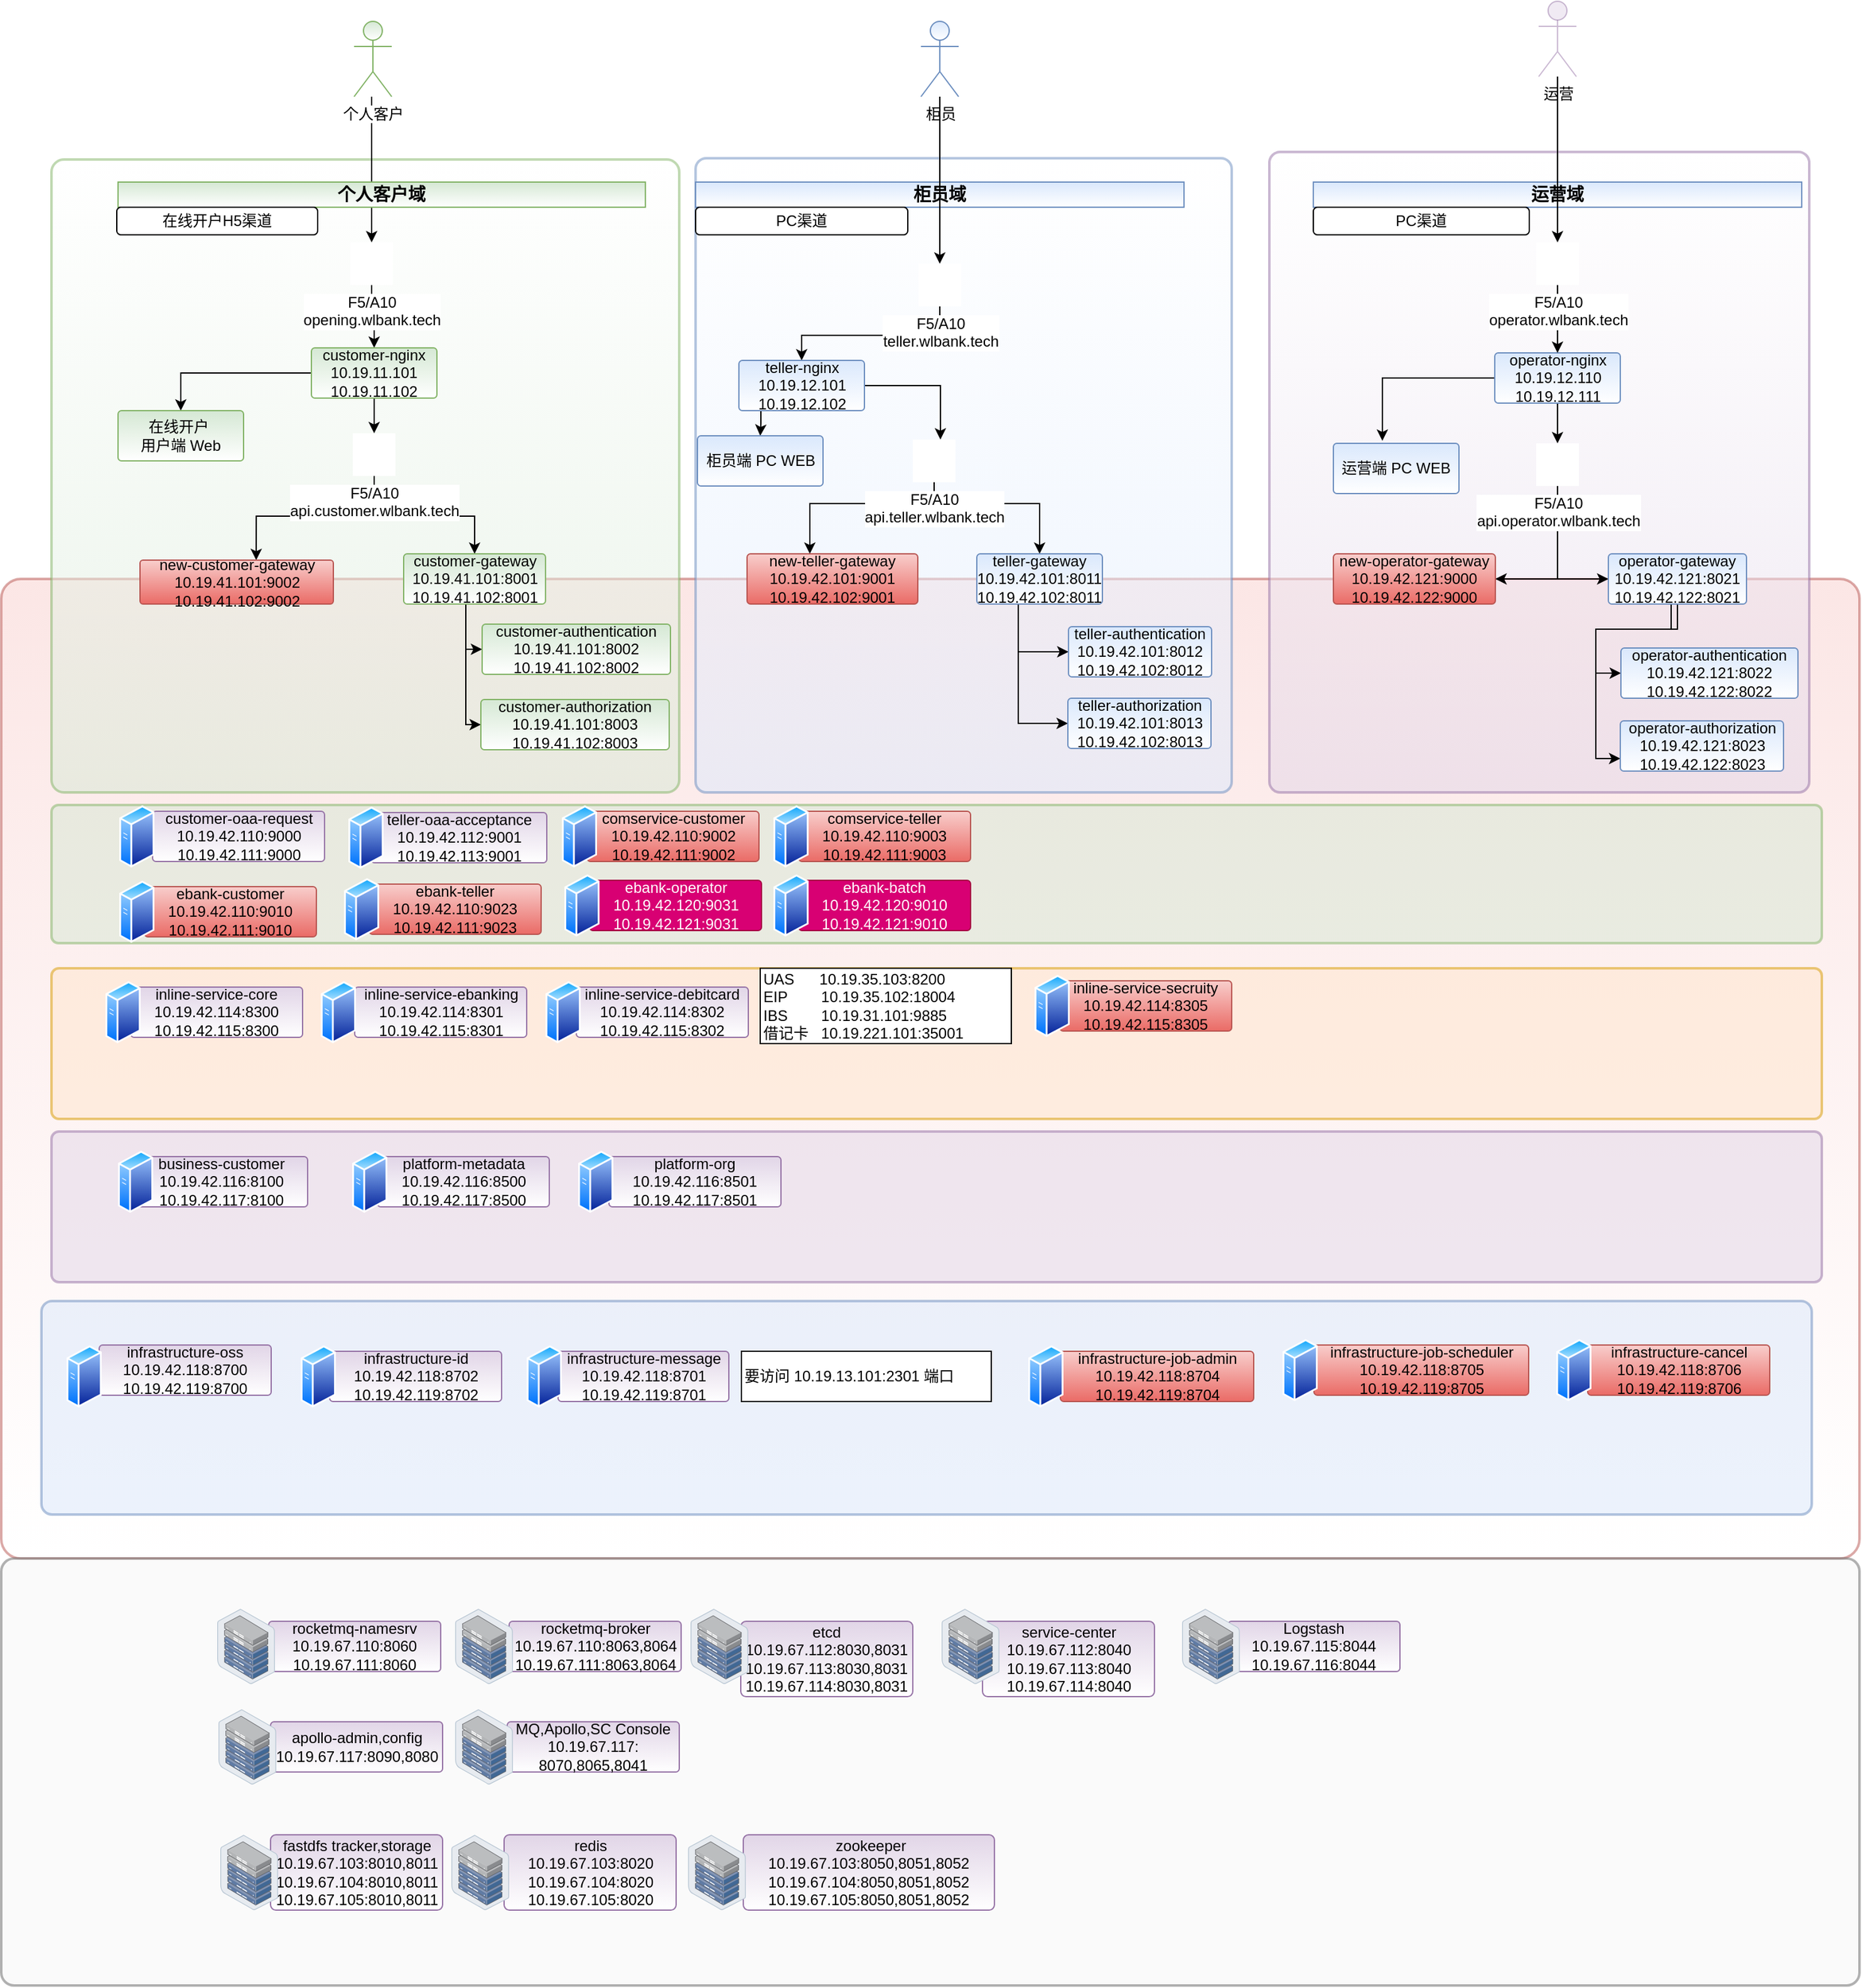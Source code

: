 <mxfile version="11.1.4" type="github"><diagram id="ruccmrXgaUldyHeP_LLs" name="UAT环境布署"><mxGraphModel dx="1600" dy="1980" grid="1" gridSize="10" guides="1" tooltips="1" connect="1" arrows="1" fold="1" page="1" pageScale="1" pageWidth="827" pageHeight="1169" math="0" shadow="0"><root><mxCell id="0"/><mxCell id="1" parent="0"/><mxCell id="ZCqlLiknViWYgW-huPug-34" value="" style="rounded=1;whiteSpace=wrap;html=1;opacity=50;align=left;arcSize=2;fillColor=#f8cecc;strokeColor=#b85450;gradientColor=#ffffff;gradientDirection=south;strokeWidth=2;" parent="1" vertex="1"><mxGeometry x="90" y="-680" width="1480" height="780" as="geometry"/></mxCell><mxCell id="ZCqlLiknViWYgW-huPug-1" value="" style="rounded=1;whiteSpace=wrap;html=1;align=left;fillColor=#d5e8d4;strokeColor=#82b366;gradientColor=#ffffff;opacity=50;gradientDirection=north;arcSize=2;strokeWidth=2;" parent="1" vertex="1"><mxGeometry x="130" y="-1014" width="500" height="504" as="geometry"/></mxCell><mxCell id="ZCqlLiknViWYgW-huPug-2" value="" style="rounded=1;whiteSpace=wrap;html=1;align=left;fillColor=#dae8fc;strokeColor=#6c8ebf;opacity=50;gradientDirection=north;gradientColor=#ffffff;arcSize=2;strokeWidth=2;" parent="1" vertex="1"><mxGeometry x="643" y="-1015" width="427" height="505" as="geometry"/></mxCell><mxCell id="ZCqlLiknViWYgW-huPug-3" value="" style="rounded=1;whiteSpace=wrap;html=1;arcSize=2;strokeWidth=2;fillColor=#e1d5e7;strokeColor=#9673a6;gradientColor=#ffffff;opacity=50;gradientDirection=north;" parent="1" vertex="1"><mxGeometry x="1100" y="-1020" width="430" height="510" as="geometry"/></mxCell><mxCell id="2eyIVGoP8OZLVBMPGgTY-23" style="edgeStyle=orthogonalEdgeStyle;rounded=0;orthogonalLoop=1;jettySize=auto;html=1;" parent="1" source="ZCqlLiknViWYgW-huPug-4" target="ZCqlLiknViWYgW-huPug-13" edge="1"><mxGeometry relative="1" as="geometry"><Array as="points"><mxPoint x="385" y="-1030"/><mxPoint x="385" y="-1030"/></Array></mxGeometry></mxCell><mxCell id="ZCqlLiknViWYgW-huPug-4" value="个人客户" style="shape=umlActor;verticalLabelPosition=bottom;labelBackgroundColor=#ffffff;verticalAlign=top;html=1;outlineConnect=0;fillColor=#d5e8d4;strokeColor=#82b366;gradientColor=#ffffff;" parent="1" vertex="1"><mxGeometry x="371" y="-1124" width="30" height="60" as="geometry"/></mxCell><mxCell id="ZCqlLiknViWYgW-huPug-5" value="柜员" style="shape=umlActor;verticalLabelPosition=bottom;labelBackgroundColor=#ffffff;verticalAlign=top;html=1;outlineConnect=0;fillColor=#dae8fc;strokeColor=#6c8ebf;gradientColor=#ffffff;" parent="1" vertex="1"><mxGeometry x="822.5" y="-1124" width="30" height="60" as="geometry"/></mxCell><mxCell id="ZCqlLiknViWYgW-huPug-6" value="运营" style="shape=umlActor;verticalLabelPosition=bottom;labelBackgroundColor=#ffffff;verticalAlign=top;html=1;outlineConnect=0;strokeWidth=1;opacity=50;fillColor=#e1d5e7;strokeColor=#9673a6;" parent="1" vertex="1"><mxGeometry x="1314.5" y="-1140" width="30" height="60" as="geometry"/></mxCell><mxCell id="ZCqlLiknViWYgW-huPug-7" value="个人客户域" style="text;html=1;strokeColor=#82b366;fillColor=#d5e8d4;align=center;verticalAlign=middle;whiteSpace=wrap;rounded=0;fontStyle=1;fontSize=14;gradientColor=#ffffff;" parent="1" vertex="1"><mxGeometry x="183" y="-996" width="420" height="20" as="geometry"/></mxCell><mxCell id="ZCqlLiknViWYgW-huPug-8" value="柜员域" style="text;html=1;strokeColor=#6c8ebf;fillColor=#dae8fc;align=center;verticalAlign=middle;whiteSpace=wrap;rounded=0;fontStyle=1;fontSize=14;gradientColor=#ffffff;" parent="1" vertex="1"><mxGeometry x="643" y="-996" width="389" height="20" as="geometry"/></mxCell><mxCell id="ZCqlLiknViWYgW-huPug-9" value="运营域" style="text;html=1;strokeColor=#6c8ebf;fillColor=#dae8fc;align=center;verticalAlign=middle;whiteSpace=wrap;rounded=0;fontStyle=1;fontSize=14;gradientColor=#ffffff;" parent="1" vertex="1"><mxGeometry x="1135" y="-996" width="389" height="20" as="geometry"/></mxCell><mxCell id="ZCqlLiknViWYgW-huPug-10" value="&lt;span&gt;在线开户H5渠道&lt;/span&gt;" style="rounded=1;whiteSpace=wrap;html=1;" parent="1" vertex="1"><mxGeometry x="182" y="-976" width="160" height="22" as="geometry"/></mxCell><mxCell id="ZCqlLiknViWYgW-huPug-11" value="&lt;span&gt;PC渠道&lt;/span&gt;&lt;br&gt;" style="rounded=1;whiteSpace=wrap;html=1;" parent="1" vertex="1"><mxGeometry x="643" y="-976" width="169" height="22" as="geometry"/></mxCell><mxCell id="ZCqlLiknViWYgW-huPug-12" value="&lt;span&gt;PC渠道&lt;/span&gt;&lt;br&gt;" style="rounded=1;whiteSpace=wrap;html=1;" parent="1" vertex="1"><mxGeometry x="1135" y="-976" width="172" height="22" as="geometry"/></mxCell><mxCell id="2eyIVGoP8OZLVBMPGgTY-17" style="edgeStyle=orthogonalEdgeStyle;rounded=0;orthogonalLoop=1;jettySize=auto;html=1;entryX=0.5;entryY=0;entryDx=0;entryDy=0;" parent="1" source="ZCqlLiknViWYgW-huPug-13" target="ZCqlLiknViWYgW-huPug-14" edge="1"><mxGeometry relative="1" as="geometry"/></mxCell><mxCell id="ZCqlLiknViWYgW-huPug-13" value="F5/A10&lt;br&gt;opening.wlbank.tech&lt;br&gt;" style="shape=image;html=1;verticalAlign=top;verticalLabelPosition=bottom;labelBackgroundColor=#ffffff;imageAspect=0;aspect=fixed;image=https://cdn1.iconfinder.com/data/icons/web-and-mobile-in-square/100/WebInSquare_1.5EXTENDED-19-128.png;rounded=1;gradientColor=#ffffff;align=center;imageBackground=#ffffff;" parent="1" vertex="1"><mxGeometry x="368" y="-948" width="34" height="34" as="geometry"/></mxCell><mxCell id="2eyIVGoP8OZLVBMPGgTY-18" style="edgeStyle=orthogonalEdgeStyle;rounded=0;orthogonalLoop=1;jettySize=auto;html=1;" parent="1" source="ZCqlLiknViWYgW-huPug-14" target="ZCqlLiknViWYgW-huPug-16" edge="1"><mxGeometry relative="1" as="geometry"/></mxCell><mxCell id="2eyIVGoP8OZLVBMPGgTY-21" style="edgeStyle=orthogonalEdgeStyle;rounded=0;orthogonalLoop=1;jettySize=auto;html=1;" parent="1" source="ZCqlLiknViWYgW-huPug-14" target="ZCqlLiknViWYgW-huPug-15" edge="1"><mxGeometry relative="1" as="geometry"/></mxCell><mxCell id="ZCqlLiknViWYgW-huPug-14" value="&lt;span&gt;customer-nginx&lt;/span&gt;&lt;br&gt;&lt;span&gt;10.19.11.101&lt;br&gt;&lt;/span&gt;&lt;span&gt;10.19.11.102&lt;/span&gt;&lt;br&gt;" style="rounded=1;whiteSpace=wrap;html=1;arcSize=7;fillColor=#d5e8d4;strokeColor=#82b366;gradientColor=#ffffff;" parent="1" vertex="1"><mxGeometry x="337" y="-864" width="100" height="40" as="geometry"/></mxCell><mxCell id="ZCqlLiknViWYgW-huPug-15" value="在线开户&amp;nbsp;&lt;br&gt;用户端 Web" style="rounded=1;whiteSpace=wrap;html=1;arcSize=7;fillColor=#d5e8d4;strokeColor=#82b366;gradientColor=#ffffff;" parent="1" vertex="1"><mxGeometry x="183" y="-814" width="100" height="40" as="geometry"/></mxCell><mxCell id="2eyIVGoP8OZLVBMPGgTY-27" style="edgeStyle=orthogonalEdgeStyle;rounded=0;orthogonalLoop=1;jettySize=auto;html=1;entryX=0.601;entryY=0;entryDx=0;entryDy=0;entryPerimeter=0;" parent="1" source="ZCqlLiknViWYgW-huPug-16" target="2eyIVGoP8OZLVBMPGgTY-2" edge="1"><mxGeometry relative="1" as="geometry"><Array as="points"><mxPoint x="387" y="-730"/><mxPoint x="293" y="-730"/></Array></mxGeometry></mxCell><mxCell id="2eyIVGoP8OZLVBMPGgTY-28" style="edgeStyle=orthogonalEdgeStyle;rounded=0;orthogonalLoop=1;jettySize=auto;html=1;entryX=0.5;entryY=0;entryDx=0;entryDy=0;" parent="1" source="ZCqlLiknViWYgW-huPug-16" target="ZCqlLiknViWYgW-huPug-17" edge="1"><mxGeometry relative="1" as="geometry"><Array as="points"><mxPoint x="387" y="-730"/><mxPoint x="467" y="-730"/></Array></mxGeometry></mxCell><mxCell id="ZCqlLiknViWYgW-huPug-16" value="F5/A10&lt;br&gt;api.customer.wlbank.tech&lt;br&gt;" style="shape=image;html=1;verticalAlign=top;verticalLabelPosition=bottom;labelBackgroundColor=#ffffff;imageAspect=0;aspect=fixed;image=https://cdn1.iconfinder.com/data/icons/web-and-mobile-in-square/100/WebInSquare_1.5EXTENDED-19-128.png;rounded=1;gradientColor=#ffffff;align=center;imageBackground=#ffffff;" parent="1" vertex="1"><mxGeometry x="370" y="-796" width="34" height="34" as="geometry"/></mxCell><mxCell id="ZCqlLiknViWYgW-huPug-43" style="edgeStyle=orthogonalEdgeStyle;rounded=0;orthogonalLoop=1;jettySize=auto;html=1;entryX=0;entryY=0.5;entryDx=0;entryDy=0;" parent="1" source="ZCqlLiknViWYgW-huPug-17" target="ZCqlLiknViWYgW-huPug-18" edge="1"><mxGeometry relative="1" as="geometry"><Array as="points"><mxPoint x="460" y="-595"/><mxPoint x="460" y="-624"/></Array></mxGeometry></mxCell><mxCell id="ZCqlLiknViWYgW-huPug-44" style="edgeStyle=orthogonalEdgeStyle;rounded=0;orthogonalLoop=1;jettySize=auto;html=1;entryX=0;entryY=0.5;entryDx=0;entryDy=0;" parent="1" source="ZCqlLiknViWYgW-huPug-17" target="ZCqlLiknViWYgW-huPug-19" edge="1"><mxGeometry relative="1" as="geometry"><Array as="points"><mxPoint x="460" y="-595"/><mxPoint x="460" y="-564"/></Array></mxGeometry></mxCell><mxCell id="ZCqlLiknViWYgW-huPug-17" value="&lt;span&gt;customer-gateway&lt;/span&gt;&lt;br&gt;&lt;span&gt;10.19.41.101:8001&lt;br&gt;&lt;/span&gt;&lt;span&gt;10.19.41.102:8001&lt;/span&gt;&lt;br&gt;" style="rounded=1;whiteSpace=wrap;html=1;arcSize=7;fillColor=#d5e8d4;strokeColor=#82b366;gradientColor=#ffffff;" parent="1" vertex="1"><mxGeometry x="410.5" y="-700" width="113" height="40" as="geometry"/></mxCell><mxCell id="ZCqlLiknViWYgW-huPug-18" value="&lt;span&gt;customer&lt;/span&gt;&lt;span&gt;-authentication&lt;/span&gt;&lt;br&gt;10.19.41.101:8002&lt;br&gt;10.19.41.102:8002&lt;br&gt;" style="rounded=1;whiteSpace=wrap;html=1;arcSize=7;fillColor=#d5e8d4;strokeColor=#82b366;gradientColor=#ffffff;" parent="1" vertex="1"><mxGeometry x="473" y="-644" width="150" height="40" as="geometry"/></mxCell><mxCell id="ZCqlLiknViWYgW-huPug-19" value="customer-&lt;span&gt;authorization&lt;/span&gt;&lt;br&gt;10.19.41.101:8003&lt;br&gt;10.19.41.102:8003&lt;br&gt;" style="rounded=1;whiteSpace=wrap;html=1;arcSize=7;fillColor=#d5e8d4;strokeColor=#82b366;gradientColor=#ffffff;" parent="1" vertex="1"><mxGeometry x="472" y="-584" width="150" height="40" as="geometry"/></mxCell><mxCell id="ZCqlLiknViWYgW-huPug-36" style="edgeStyle=orthogonalEdgeStyle;rounded=0;orthogonalLoop=1;jettySize=auto;html=1;entryX=0.5;entryY=0;entryDx=0;entryDy=0;" parent="1" source="ZCqlLiknViWYgW-huPug-20" target="ZCqlLiknViWYgW-huPug-21" edge="1"><mxGeometry relative="1" as="geometry"><Array as="points"><mxPoint x="838" y="-874"/><mxPoint x="728" y="-874"/></Array></mxGeometry></mxCell><mxCell id="ZCqlLiknViWYgW-huPug-20" value="F5/A10&lt;br&gt;teller.wlbank.tech&lt;br&gt;" style="shape=image;html=1;verticalAlign=top;verticalLabelPosition=bottom;labelBackgroundColor=#ffffff;imageAspect=0;aspect=fixed;image=https://cdn1.iconfinder.com/data/icons/web-and-mobile-in-square/100/WebInSquare_1.5EXTENDED-19-128.png;rounded=1;gradientColor=#ffffff;align=center;imageBackground=#ffffff;" parent="1" vertex="1"><mxGeometry x="820.5" y="-931" width="34" height="34" as="geometry"/></mxCell><mxCell id="ZCqlLiknViWYgW-huPug-39" style="edgeStyle=orthogonalEdgeStyle;rounded=0;orthogonalLoop=1;jettySize=auto;html=1;entryX=0.5;entryY=0;entryDx=0;entryDy=0;" parent="1" source="ZCqlLiknViWYgW-huPug-21" target="ZCqlLiknViWYgW-huPug-22" edge="1"><mxGeometry relative="1" as="geometry"><Array as="points"><mxPoint x="695" y="-804"/><mxPoint x="695" y="-804"/></Array></mxGeometry></mxCell><mxCell id="ZCqlLiknViWYgW-huPug-45" style="edgeStyle=orthogonalEdgeStyle;rounded=0;orthogonalLoop=1;jettySize=auto;html=1;" parent="1" source="ZCqlLiknViWYgW-huPug-21" target="ZCqlLiknViWYgW-huPug-23" edge="1"><mxGeometry relative="1" as="geometry"><Array as="points"><mxPoint x="838" y="-834"/></Array></mxGeometry></mxCell><mxCell id="ZCqlLiknViWYgW-huPug-21" value="&lt;span&gt;teller-nginx&lt;/span&gt;&lt;br&gt;&lt;span&gt;10.19.12.101&lt;br&gt;&lt;/span&gt;&lt;span&gt;10.19.12.102&lt;/span&gt;&lt;br&gt;" style="rounded=1;whiteSpace=wrap;html=1;arcSize=7;fillColor=#dae8fc;strokeColor=#6c8ebf;gradientColor=#ffffff;" parent="1" vertex="1"><mxGeometry x="677.5" y="-854" width="100" height="40" as="geometry"/></mxCell><mxCell id="ZCqlLiknViWYgW-huPug-22" value="柜员端 PC WEB" style="rounded=1;whiteSpace=wrap;html=1;arcSize=7;fillColor=#dae8fc;strokeColor=#6c8ebf;gradientColor=#ffffff;" parent="1" vertex="1"><mxGeometry x="644.5" y="-794" width="100" height="40" as="geometry"/></mxCell><mxCell id="ZCqlLiknViWYgW-huPug-46" style="edgeStyle=orthogonalEdgeStyle;rounded=0;orthogonalLoop=1;jettySize=auto;html=1;entryX=0.5;entryY=0;entryDx=0;entryDy=0;" parent="1" source="ZCqlLiknViWYgW-huPug-23" target="ZCqlLiknViWYgW-huPug-24" edge="1"><mxGeometry relative="1" as="geometry"><Array as="points"><mxPoint x="833" y="-740"/><mxPoint x="917" y="-740"/></Array></mxGeometry></mxCell><mxCell id="2eyIVGoP8OZLVBMPGgTY-26" style="edgeStyle=orthogonalEdgeStyle;rounded=0;orthogonalLoop=1;jettySize=auto;html=1;" parent="1" source="ZCqlLiknViWYgW-huPug-23" target="2eyIVGoP8OZLVBMPGgTY-25" edge="1"><mxGeometry relative="1" as="geometry"><Array as="points"><mxPoint x="833" y="-740"/><mxPoint x="734" y="-740"/></Array></mxGeometry></mxCell><mxCell id="ZCqlLiknViWYgW-huPug-23" value="F5/A10&lt;br&gt;api.teller.wlbank.tech&lt;br&gt;" style="shape=image;html=1;verticalAlign=top;verticalLabelPosition=bottom;labelBackgroundColor=#ffffff;imageAspect=0;aspect=fixed;image=https://cdn1.iconfinder.com/data/icons/web-and-mobile-in-square/100/WebInSquare_1.5EXTENDED-19-128.png;rounded=1;gradientColor=#ffffff;align=center;imageBackground=#ffffff;" parent="1" vertex="1"><mxGeometry x="816" y="-791" width="34" height="34" as="geometry"/></mxCell><mxCell id="ZCqlLiknViWYgW-huPug-47" style="edgeStyle=orthogonalEdgeStyle;rounded=0;orthogonalLoop=1;jettySize=auto;html=1;entryX=0;entryY=0.5;entryDx=0;entryDy=0;" parent="1" source="ZCqlLiknViWYgW-huPug-24" target="ZCqlLiknViWYgW-huPug-25" edge="1"><mxGeometry relative="1" as="geometry"><Array as="points"><mxPoint x="900" y="-594"/><mxPoint x="900" y="-624"/></Array></mxGeometry></mxCell><mxCell id="ZCqlLiknViWYgW-huPug-48" style="edgeStyle=orthogonalEdgeStyle;rounded=0;orthogonalLoop=1;jettySize=auto;html=1;entryX=0;entryY=0.5;entryDx=0;entryDy=0;" parent="1" source="ZCqlLiknViWYgW-huPug-24" target="ZCqlLiknViWYgW-huPug-26" edge="1"><mxGeometry relative="1" as="geometry"><Array as="points"><mxPoint x="900" y="-594"/><mxPoint x="900" y="-564"/></Array></mxGeometry></mxCell><mxCell id="ZCqlLiknViWYgW-huPug-24" value="&lt;span&gt;teller-gateway&lt;/span&gt;&lt;br&gt;&lt;span&gt;10.19.42.101:8011&lt;br&gt;&lt;/span&gt;10.19.42.102:8011&lt;br&gt;" style="rounded=1;whiteSpace=wrap;html=1;arcSize=7;fillColor=#dae8fc;strokeColor=#6c8ebf;gradientColor=#ffffff;" parent="1" vertex="1"><mxGeometry x="867" y="-700" width="100" height="40" as="geometry"/></mxCell><mxCell id="ZCqlLiknViWYgW-huPug-25" value="teller-authentication&lt;br&gt;10.19.42.101:8012&lt;br&gt;10.19.42.102:8012&lt;br&gt;" style="rounded=1;whiteSpace=wrap;html=1;arcSize=7;fillColor=#dae8fc;strokeColor=#6c8ebf;gradientColor=#ffffff;" parent="1" vertex="1"><mxGeometry x="940" y="-642" width="114" height="40" as="geometry"/></mxCell><mxCell id="ZCqlLiknViWYgW-huPug-26" value="teller-authorization&lt;br&gt;10.19.42.101:8013&lt;br&gt;10.19.42.102:8013&lt;br&gt;" style="rounded=1;whiteSpace=wrap;html=1;arcSize=7;fillColor=#dae8fc;strokeColor=#6c8ebf;gradientColor=#ffffff;" parent="1" vertex="1"><mxGeometry x="939.5" y="-585" width="114" height="40" as="geometry"/></mxCell><mxCell id="2eyIVGoP8OZLVBMPGgTY-14" style="edgeStyle=orthogonalEdgeStyle;rounded=0;orthogonalLoop=1;jettySize=auto;html=1;" parent="1" source="ZCqlLiknViWYgW-huPug-27" target="ZCqlLiknViWYgW-huPug-31" edge="1"><mxGeometry relative="1" as="geometry"><Array as="points"><mxPoint x="1330" y="-680"/></Array></mxGeometry></mxCell><mxCell id="2eyIVGoP8OZLVBMPGgTY-16" style="edgeStyle=orthogonalEdgeStyle;rounded=0;orthogonalLoop=1;jettySize=auto;html=1;entryX=1;entryY=0.5;entryDx=0;entryDy=0;" parent="1" source="ZCqlLiknViWYgW-huPug-27" target="2eyIVGoP8OZLVBMPGgTY-15" edge="1"><mxGeometry relative="1" as="geometry"><Array as="points"><mxPoint x="1330" y="-680"/></Array></mxGeometry></mxCell><mxCell id="ZCqlLiknViWYgW-huPug-27" value="F5/A10&lt;br&gt;api.operator.wlbank.tech&lt;br&gt;" style="shape=image;html=1;verticalAlign=top;verticalLabelPosition=bottom;labelBackgroundColor=#ffffff;imageAspect=0;aspect=fixed;image=https://cdn1.iconfinder.com/data/icons/web-and-mobile-in-square/100/WebInSquare_1.5EXTENDED-19-128.png;rounded=1;gradientColor=#ffffff;align=center;imageBackground=#ffffff;" parent="1" vertex="1"><mxGeometry x="1312.5" y="-788" width="34" height="34" as="geometry"/></mxCell><mxCell id="2eyIVGoP8OZLVBMPGgTY-7" style="edgeStyle=orthogonalEdgeStyle;rounded=0;orthogonalLoop=1;jettySize=auto;html=1;" parent="1" source="ZCqlLiknViWYgW-huPug-28" target="ZCqlLiknViWYgW-huPug-27" edge="1"><mxGeometry relative="1" as="geometry"/></mxCell><mxCell id="2eyIVGoP8OZLVBMPGgTY-9" style="edgeStyle=orthogonalEdgeStyle;rounded=0;orthogonalLoop=1;jettySize=auto;html=1;entryX=0.39;entryY=-0.05;entryDx=0;entryDy=0;entryPerimeter=0;" parent="1" source="ZCqlLiknViWYgW-huPug-28" target="ZCqlLiknViWYgW-huPug-30" edge="1"><mxGeometry relative="1" as="geometry"/></mxCell><mxCell id="ZCqlLiknViWYgW-huPug-28" value="&lt;span&gt;operator-nginx&lt;/span&gt;&lt;br&gt;&lt;span&gt;10.19.12.110&lt;br&gt;&lt;/span&gt;&lt;span&gt;10.19.12.111&lt;/span&gt;&lt;br&gt;" style="rounded=1;whiteSpace=wrap;html=1;arcSize=7;fillColor=#dae8fc;strokeColor=#6c8ebf;gradientColor=#ffffff;" parent="1" vertex="1"><mxGeometry x="1279.5" y="-860" width="100" height="40" as="geometry"/></mxCell><mxCell id="2eyIVGoP8OZLVBMPGgTY-6" style="edgeStyle=orthogonalEdgeStyle;rounded=0;orthogonalLoop=1;jettySize=auto;html=1;entryX=0.5;entryY=0;entryDx=0;entryDy=0;" parent="1" source="ZCqlLiknViWYgW-huPug-29" target="ZCqlLiknViWYgW-huPug-28" edge="1"><mxGeometry relative="1" as="geometry"/></mxCell><mxCell id="ZCqlLiknViWYgW-huPug-29" value="F5/A10&lt;br&gt;operator.wlbank.tech&lt;br&gt;" style="shape=image;html=1;verticalAlign=top;verticalLabelPosition=bottom;labelBackgroundColor=#ffffff;imageAspect=0;aspect=fixed;image=https://cdn1.iconfinder.com/data/icons/web-and-mobile-in-square/100/WebInSquare_1.5EXTENDED-19-128.png;rounded=1;gradientColor=#ffffff;align=center;imageBackground=#ffffff;" parent="1" vertex="1"><mxGeometry x="1312.5" y="-948" width="34" height="34" as="geometry"/></mxCell><mxCell id="ZCqlLiknViWYgW-huPug-30" value="运营端 PC&amp;nbsp;WEB" style="rounded=1;whiteSpace=wrap;html=1;arcSize=7;fillColor=#dae8fc;strokeColor=#6c8ebf;gradientColor=#ffffff;" parent="1" vertex="1"><mxGeometry x="1151" y="-788" width="100" height="40" as="geometry"/></mxCell><mxCell id="2eyIVGoP8OZLVBMPGgTY-11" style="edgeStyle=orthogonalEdgeStyle;rounded=0;orthogonalLoop=1;jettySize=auto;html=1;entryX=0;entryY=0.5;entryDx=0;entryDy=0;" parent="1" source="ZCqlLiknViWYgW-huPug-31" target="ZCqlLiknViWYgW-huPug-32" edge="1"><mxGeometry relative="1" as="geometry"/></mxCell><mxCell id="2eyIVGoP8OZLVBMPGgTY-12" style="edgeStyle=orthogonalEdgeStyle;rounded=0;orthogonalLoop=1;jettySize=auto;html=1;entryX=0;entryY=0.75;entryDx=0;entryDy=0;" parent="1" source="ZCqlLiknViWYgW-huPug-31" target="ZCqlLiknViWYgW-huPug-33" edge="1"><mxGeometry relative="1" as="geometry"><Array as="points"><mxPoint x="1420" y="-640"/><mxPoint x="1360" y="-640"/><mxPoint x="1360" y="-537"/></Array></mxGeometry></mxCell><mxCell id="ZCqlLiknViWYgW-huPug-31" value="&lt;span&gt;operator-gateway&lt;/span&gt;&lt;br&gt;&lt;span&gt;10.19.42.121:8021&lt;br&gt;&lt;/span&gt;10.19.42.122:8021&lt;br&gt;" style="rounded=1;whiteSpace=wrap;html=1;arcSize=7;fillColor=#dae8fc;strokeColor=#6c8ebf;gradientColor=#ffffff;" parent="1" vertex="1"><mxGeometry x="1370" y="-700" width="110" height="40" as="geometry"/></mxCell><mxCell id="ZCqlLiknViWYgW-huPug-32" value="operator-&lt;span&gt;authentication&lt;/span&gt;&lt;br&gt;10.19.42.121:8022&lt;br&gt;10.19.42.122:8022" style="rounded=1;whiteSpace=wrap;html=1;arcSize=7;fillColor=#dae8fc;strokeColor=#6c8ebf;gradientColor=#ffffff;" parent="1" vertex="1"><mxGeometry x="1380" y="-625" width="141" height="40" as="geometry"/></mxCell><mxCell id="ZCqlLiknViWYgW-huPug-33" value="operator-authorization&lt;br&gt;10.19.42.121:8023&lt;br&gt;10.19.42.122:8023" style="rounded=1;whiteSpace=wrap;html=1;arcSize=7;fillColor=#dae8fc;strokeColor=#6c8ebf;gradientColor=#ffffff;" parent="1" vertex="1"><mxGeometry x="1379.5" y="-567" width="130" height="40" as="geometry"/></mxCell><mxCell id="ZCqlLiknViWYgW-huPug-55" style="edgeStyle=orthogonalEdgeStyle;rounded=0;orthogonalLoop=1;jettySize=auto;html=1;entryX=0.5;entryY=0;entryDx=0;entryDy=0;" parent="1" source="ZCqlLiknViWYgW-huPug-5" target="ZCqlLiknViWYgW-huPug-20" edge="1"><mxGeometry relative="1" as="geometry"/></mxCell><mxCell id="ZCqlLiknViWYgW-huPug-57" style="edgeStyle=orthogonalEdgeStyle;rounded=0;orthogonalLoop=1;jettySize=auto;html=1;entryX=0.5;entryY=0;entryDx=0;entryDy=0;" parent="1" source="ZCqlLiknViWYgW-huPug-6" target="ZCqlLiknViWYgW-huPug-29" edge="1"><mxGeometry relative="1" as="geometry"/></mxCell><mxCell id="ZCqlLiknViWYgW-huPug-59" value="" style="rounded=1;whiteSpace=wrap;html=1;arcSize=5;fillColor=#d5e8d4;strokeColor=#82b366;opacity=50;strokeWidth=2;" parent="1" vertex="1"><mxGeometry x="130" y="-500" width="1410" height="110" as="geometry"/></mxCell><mxCell id="ZCqlLiknViWYgW-huPug-60" value="" style="rounded=1;whiteSpace=wrap;html=1;arcSize=5;fillColor=#ffe6cc;strokeColor=#d79b00;opacity=50;strokeWidth=2;" parent="1" vertex="1"><mxGeometry x="130" y="-370" width="1410" height="120" as="geometry"/></mxCell><mxCell id="ZCqlLiknViWYgW-huPug-61" value="" style="rounded=1;whiteSpace=wrap;html=1;arcSize=5;fillColor=#e1d5e7;strokeColor=#9673a6;opacity=50;strokeWidth=2;" parent="1" vertex="1"><mxGeometry x="130" y="-240" width="1410" height="120" as="geometry"/></mxCell><mxCell id="ZCqlLiknViWYgW-huPug-62" value="&lt;span&gt;customer-oaa-request&lt;/span&gt;&lt;br&gt;&lt;span&gt;10.19.42.110:9000&lt;br&gt;&lt;/span&gt;10.19.42.111:9000&lt;br&gt;" style="rounded=1;whiteSpace=wrap;html=1;arcSize=7;fillColor=#e1d5e7;strokeColor=#9673a6;gradientColor=#ffffff;" parent="1" vertex="1"><mxGeometry x="210.5" y="-495" width="137" height="40" as="geometry"/></mxCell><mxCell id="ZCqlLiknViWYgW-huPug-63" value="&lt;span&gt;teller-oaa-acceptance&lt;/span&gt;&lt;br&gt;&lt;span&gt;10.19.42.112:9001&lt;br&gt;&lt;/span&gt;10.19.42.113:9001&lt;br&gt;" style="rounded=1;whiteSpace=wrap;html=1;arcSize=7;fillColor=#e1d5e7;strokeColor=#9673a6;gradientColor=#ffffff;" parent="1" vertex="1"><mxGeometry x="384.5" y="-494" width="140" height="40" as="geometry"/></mxCell><mxCell id="ZCqlLiknViWYgW-huPug-64" value="&lt;span&gt;inline-service-core&lt;/span&gt;&lt;br&gt;&lt;span&gt;10.19.42.114&lt;/span&gt;&lt;span&gt;:8300&lt;br&gt;&lt;/span&gt;&lt;span&gt;10.19.42.115&lt;/span&gt;:8300&lt;br&gt;" style="rounded=1;whiteSpace=wrap;html=1;arcSize=7;fillColor=#e1d5e7;strokeColor=#9673a6;gradientColor=#ffffff;" parent="1" vertex="1"><mxGeometry x="193" y="-355" width="137" height="40" as="geometry"/></mxCell><mxCell id="ZCqlLiknViWYgW-huPug-65" value="&lt;span&gt;inline-service-&lt;/span&gt;&lt;span&gt;ebanking&lt;/span&gt;&lt;br&gt;&lt;span&gt;10.19.42.114&lt;/span&gt;&lt;span&gt;:8301&lt;br&gt;&lt;/span&gt;&lt;span&gt;10.19.42.115&lt;/span&gt;:8301&lt;br&gt;" style="rounded=1;whiteSpace=wrap;html=1;arcSize=7;fillColor=#e1d5e7;strokeColor=#9673a6;gradientColor=#ffffff;" parent="1" vertex="1"><mxGeometry x="371.5" y="-355" width="137" height="40" as="geometry"/></mxCell><mxCell id="ZCqlLiknViWYgW-huPug-66" value="&lt;span&gt;inline-service-&lt;/span&gt;&lt;span&gt;debitcard&lt;/span&gt;&lt;br&gt;&lt;span&gt;10.19.42.114&lt;/span&gt;&lt;span&gt;:8302&lt;br&gt;&lt;/span&gt;&lt;span&gt;10.19.42.115&lt;/span&gt;:8302&lt;br&gt;" style="rounded=1;whiteSpace=wrap;html=1;arcSize=7;fillColor=#e1d5e7;strokeColor=#9673a6;gradientColor=#ffffff;" parent="1" vertex="1"><mxGeometry x="548" y="-355" width="137" height="40" as="geometry"/></mxCell><mxCell id="ZCqlLiknViWYgW-huPug-67" value="&lt;span&gt;business-customer&lt;/span&gt;&lt;br&gt;&lt;span&gt;10.19.42.116&lt;/span&gt;&lt;span&gt;:8100&lt;br&gt;&lt;/span&gt;&lt;span&gt;10.19.42.117&lt;/span&gt;:8100&lt;br&gt;" style="rounded=1;whiteSpace=wrap;html=1;arcSize=7;fillColor=#e1d5e7;strokeColor=#9673a6;gradientColor=#ffffff;" parent="1" vertex="1"><mxGeometry x="197" y="-220" width="137" height="40" as="geometry"/></mxCell><mxCell id="ZCqlLiknViWYgW-huPug-70" value="&lt;span&gt;platform-&lt;/span&gt;&lt;span&gt;metadata&lt;/span&gt;&lt;br&gt;&lt;span&gt;10.19.42.116&lt;/span&gt;&lt;span&gt;:8500&lt;br&gt;&lt;/span&gt;&lt;span&gt;10.19.42.117&lt;/span&gt;:8500&lt;br&gt;" style="rounded=1;whiteSpace=wrap;html=1;arcSize=7;fillColor=#e1d5e7;strokeColor=#9673a6;gradientColor=#ffffff;" parent="1" vertex="1"><mxGeometry x="389.5" y="-220" width="137" height="40" as="geometry"/></mxCell><mxCell id="ZCqlLiknViWYgW-huPug-71" value="&lt;span&gt;platform-org&lt;/span&gt;&lt;br&gt;&lt;span&gt;10.19.42.116&lt;/span&gt;&lt;span&gt;:8501&lt;br&gt;&lt;/span&gt;&lt;span&gt;10.19.42.117&lt;/span&gt;:8501&lt;br&gt;" style="rounded=1;whiteSpace=wrap;html=1;arcSize=7;fillColor=#e1d5e7;strokeColor=#9673a6;gradientColor=#ffffff;" parent="1" vertex="1"><mxGeometry x="574" y="-220" width="137" height="40" as="geometry"/></mxCell><mxCell id="ZCqlLiknViWYgW-huPug-72" value="" style="rounded=1;whiteSpace=wrap;html=1;arcSize=5;fillColor=#dae8fc;strokeColor=#6c8ebf;opacity=50;strokeWidth=2;" parent="1" vertex="1"><mxGeometry x="122" y="-105" width="1410" height="170" as="geometry"/></mxCell><mxCell id="ZCqlLiknViWYgW-huPug-73" value="&lt;span&gt;infrastructure-oss&lt;/span&gt;&lt;br&gt;&lt;span&gt;10.19.42.118&lt;/span&gt;&lt;span&gt;:8700&lt;br&gt;&lt;/span&gt;&lt;span&gt;10.19.42.119&lt;/span&gt;:8700&lt;br&gt;" style="rounded=1;whiteSpace=wrap;html=1;arcSize=7;fillColor=#e1d5e7;strokeColor=#9673a6;gradientColor=#ffffff;" parent="1" vertex="1"><mxGeometry x="168" y="-70" width="137" height="40" as="geometry"/></mxCell><mxCell id="ZCqlLiknViWYgW-huPug-74" value="&lt;span&gt;infrastructure-&lt;/span&gt;&lt;span&gt;message&lt;/span&gt;&lt;br&gt;&lt;span&gt;10.19.42.118&lt;/span&gt;&lt;span&gt;:8701&lt;br&gt;&lt;/span&gt;&lt;span&gt;10.19.42.119&lt;/span&gt;:8701&lt;br&gt;" style="rounded=1;whiteSpace=wrap;html=1;arcSize=7;fillColor=#e1d5e7;strokeColor=#9673a6;gradientColor=#ffffff;" parent="1" vertex="1"><mxGeometry x="533.5" y="-65" width="136" height="40" as="geometry"/></mxCell><mxCell id="ZCqlLiknViWYgW-huPug-75" value="&lt;span&gt;infrastructure-id&lt;/span&gt;&lt;br&gt;&lt;span&gt;10.19.42.118&lt;/span&gt;&lt;span&gt;:8702&lt;br&gt;&lt;/span&gt;&lt;span&gt;10.19.42.119&lt;/span&gt;:8702&lt;br&gt;" style="rounded=1;whiteSpace=wrap;html=1;arcSize=7;fillColor=#e1d5e7;strokeColor=#9673a6;gradientColor=#ffffff;" parent="1" vertex="1"><mxGeometry x="351.5" y="-65" width="137" height="40" as="geometry"/></mxCell><mxCell id="ZCqlLiknViWYgW-huPug-76" value="" style="rounded=1;whiteSpace=wrap;html=1;strokeWidth=2;opacity=50;arcSize=3;fillColor=#f5f5f5;strokeColor=#666666;fontColor=#333333;" parent="1" vertex="1"><mxGeometry x="90" y="100" width="1480" height="340" as="geometry"/></mxCell><mxCell id="ZCqlLiknViWYgW-huPug-78" value="" style="aspect=fixed;perimeter=ellipsePerimeter;html=1;align=center;shadow=0;dashed=0;spacingTop=3;image;image=img/lib/active_directory/generic_server.svg;strokeWidth=2;gradientColor=#ffffff;" parent="1" vertex="1"><mxGeometry x="366.5" y="-499" width="28.0" height="50" as="geometry"/></mxCell><mxCell id="ZCqlLiknViWYgW-huPug-81" value="" style="aspect=fixed;perimeter=ellipsePerimeter;html=1;align=center;shadow=0;dashed=0;spacingTop=3;image;image=img/lib/active_directory/generic_server.svg;strokeWidth=2;gradientColor=#ffffff;" parent="1" vertex="1"><mxGeometry x="184" y="-500" width="28.0" height="50" as="geometry"/></mxCell><mxCell id="ZCqlLiknViWYgW-huPug-82" value="" style="aspect=fixed;perimeter=ellipsePerimeter;html=1;align=center;shadow=0;dashed=0;spacingTop=3;image;image=img/lib/active_directory/generic_server.svg;strokeWidth=2;gradientColor=#ffffff;" parent="1" vertex="1"><mxGeometry x="173" y="-360" width="28.0" height="50" as="geometry"/></mxCell><mxCell id="ZCqlLiknViWYgW-huPug-83" value="" style="aspect=fixed;perimeter=ellipsePerimeter;html=1;align=center;shadow=0;dashed=0;spacingTop=3;image;image=img/lib/active_directory/generic_server.svg;strokeWidth=2;gradientColor=#ffffff;" parent="1" vertex="1"><mxGeometry x="344.5" y="-360" width="28.0" height="50" as="geometry"/></mxCell><mxCell id="ZCqlLiknViWYgW-huPug-85" value="" style="aspect=fixed;perimeter=ellipsePerimeter;html=1;align=center;shadow=0;dashed=0;spacingTop=3;image;image=img/lib/active_directory/generic_server.svg;strokeWidth=2;gradientColor=#ffffff;" parent="1" vertex="1"><mxGeometry x="523.5" y="-360" width="28.0" height="50" as="geometry"/></mxCell><mxCell id="ZCqlLiknViWYgW-huPug-86" value="" style="aspect=fixed;perimeter=ellipsePerimeter;html=1;align=center;shadow=0;dashed=0;spacingTop=3;image;image=img/lib/active_directory/generic_server.svg;strokeWidth=2;gradientColor=#ffffff;" parent="1" vertex="1"><mxGeometry x="183" y="-225" width="28.0" height="50" as="geometry"/></mxCell><mxCell id="ZCqlLiknViWYgW-huPug-87" value="" style="aspect=fixed;perimeter=ellipsePerimeter;html=1;align=center;shadow=0;dashed=0;spacingTop=3;image;image=img/lib/active_directory/generic_server.svg;strokeWidth=2;gradientColor=#ffffff;" parent="1" vertex="1"><mxGeometry x="369.5" y="-225" width="28.0" height="50" as="geometry"/></mxCell><mxCell id="ZCqlLiknViWYgW-huPug-88" value="" style="aspect=fixed;perimeter=ellipsePerimeter;html=1;align=center;shadow=0;dashed=0;spacingTop=3;image;image=img/lib/active_directory/generic_server.svg;strokeWidth=2;gradientColor=#ffffff;" parent="1" vertex="1"><mxGeometry x="549.5" y="-225" width="28.0" height="50" as="geometry"/></mxCell><mxCell id="ZCqlLiknViWYgW-huPug-91" value="" style="aspect=fixed;perimeter=ellipsePerimeter;html=1;align=center;shadow=0;dashed=0;spacingTop=3;image;image=img/lib/active_directory/generic_server.svg;strokeWidth=2;gradientColor=#ffffff;" parent="1" vertex="1"><mxGeometry x="142" y="-70" width="28.0" height="50" as="geometry"/></mxCell><mxCell id="ZCqlLiknViWYgW-huPug-92" value="" style="aspect=fixed;perimeter=ellipsePerimeter;html=1;align=center;shadow=0;dashed=0;spacingTop=3;image;image=img/lib/active_directory/generic_server.svg;strokeWidth=2;gradientColor=#ffffff;" parent="1" vertex="1"><mxGeometry x="328.5" y="-70" width="28.0" height="50" as="geometry"/></mxCell><mxCell id="ZCqlLiknViWYgW-huPug-93" value="" style="aspect=fixed;perimeter=ellipsePerimeter;html=1;align=center;shadow=0;dashed=0;spacingTop=3;image;image=img/lib/active_directory/generic_server.svg;strokeWidth=2;gradientColor=#ffffff;" parent="1" vertex="1"><mxGeometry x="508.5" y="-70" width="28.0" height="50" as="geometry"/></mxCell><mxCell id="ZCqlLiknViWYgW-huPug-94" value="&lt;span&gt;rocketmq-namesrv&lt;/span&gt;&lt;br&gt;&lt;span&gt;10.19.67.110&lt;/span&gt;&lt;span&gt;:8060&lt;br&gt;&lt;/span&gt;10.19.67.111:8060&lt;br&gt;" style="rounded=1;whiteSpace=wrap;html=1;arcSize=7;fillColor=#e1d5e7;strokeColor=#9673a6;gradientColor=#ffffff;" parent="1" vertex="1"><mxGeometry x="303" y="150" width="137" height="40" as="geometry"/></mxCell><mxCell id="ZCqlLiknViWYgW-huPug-95" value="&lt;span&gt;rocketmq-broker&lt;/span&gt;&lt;br&gt;&lt;span&gt;10.19.67.110&lt;/span&gt;&lt;span&gt;:8063,8064&lt;br&gt;&lt;/span&gt;10.19.67.111:8063,8064&lt;br&gt;" style="rounded=1;whiteSpace=wrap;html=1;arcSize=7;fillColor=#e1d5e7;strokeColor=#9673a6;gradientColor=#ffffff;" parent="1" vertex="1"><mxGeometry x="494.5" y="150" width="137" height="40" as="geometry"/></mxCell><mxCell id="ZCqlLiknViWYgW-huPug-98" value="" style="points=[];aspect=fixed;html=1;align=center;shadow=0;dashed=0;image;image=img/lib/allied_telesis/storage/Datacenter_Server_Half_Rack_ToR.svg;strokeWidth=2;gradientColor=#ffffff;" parent="1" vertex="1"><mxGeometry x="262" y="140" width="46" height="60" as="geometry"/></mxCell><mxCell id="ZCqlLiknViWYgW-huPug-100" value="" style="points=[];aspect=fixed;html=1;align=center;shadow=0;dashed=0;image;image=img/lib/allied_telesis/storage/Datacenter_Server_Half_Rack_ToR.svg;strokeWidth=2;gradientColor=#ffffff;" parent="1" vertex="1"><mxGeometry x="451.5" y="140" width="46" height="60" as="geometry"/></mxCell><mxCell id="ZCqlLiknViWYgW-huPug-105" value="&lt;span&gt;etcd&lt;/span&gt;&lt;br&gt;&lt;span&gt;10.19.67.112&lt;/span&gt;&lt;span&gt;:8030,8031&lt;br&gt;&lt;/span&gt;10.19.67.113:8030,8031&lt;br&gt;10.19.67.114:8030,8031&lt;br&gt;" style="rounded=1;whiteSpace=wrap;html=1;arcSize=7;fillColor=#e1d5e7;strokeColor=#9673a6;gradientColor=#ffffff;" parent="1" vertex="1"><mxGeometry x="679" y="150" width="137" height="60" as="geometry"/></mxCell><mxCell id="ZCqlLiknViWYgW-huPug-106" value="&lt;span&gt;service-center&lt;/span&gt;&lt;br&gt;10.19.67.112:8040&lt;br&gt;10.19.67.113:8040&lt;br&gt;10.19.67.114:8040&lt;br&gt;" style="rounded=1;whiteSpace=wrap;html=1;arcSize=7;fillColor=#e1d5e7;strokeColor=#9673a6;gradientColor=#ffffff;" parent="1" vertex="1"><mxGeometry x="871.5" y="150" width="137" height="60" as="geometry"/></mxCell><mxCell id="ZCqlLiknViWYgW-huPug-107" value="" style="points=[];aspect=fixed;html=1;align=center;shadow=0;dashed=0;image;image=img/lib/allied_telesis/storage/Datacenter_Server_Half_Rack_ToR.svg;strokeWidth=2;gradientColor=#ffffff;" parent="1" vertex="1"><mxGeometry x="639" y="140" width="46" height="60" as="geometry"/></mxCell><mxCell id="ZCqlLiknViWYgW-huPug-108" value="" style="points=[];aspect=fixed;html=1;align=center;shadow=0;dashed=0;image;image=img/lib/allied_telesis/storage/Datacenter_Server_Half_Rack_ToR.svg;strokeWidth=2;gradientColor=#ffffff;" parent="1" vertex="1"><mxGeometry x="839" y="140" width="46" height="60" as="geometry"/></mxCell><mxCell id="ZCqlLiknViWYgW-huPug-109" value="&lt;span&gt;Logstash&lt;/span&gt;&lt;br&gt;&lt;span&gt;10.19.67.115:8044&lt;/span&gt;&lt;span&gt;&lt;br&gt;&lt;/span&gt;10.19.67.116:8044&lt;br&gt;" style="rounded=1;whiteSpace=wrap;html=1;arcSize=7;fillColor=#e1d5e7;strokeColor=#9673a6;gradientColor=#ffffff;" parent="1" vertex="1"><mxGeometry x="1067" y="150" width="137" height="40" as="geometry"/></mxCell><mxCell id="ZCqlLiknViWYgW-huPug-110" value="" style="points=[];aspect=fixed;html=1;align=center;shadow=0;dashed=0;image;image=img/lib/allied_telesis/storage/Datacenter_Server_Half_Rack_ToR.svg;strokeWidth=2;gradientColor=#ffffff;" parent="1" vertex="1"><mxGeometry x="1030.5" y="140" width="46" height="60" as="geometry"/></mxCell><mxCell id="ZCqlLiknViWYgW-huPug-111" value="&lt;span&gt;apollo-admin,config&lt;/span&gt;&lt;br&gt;&lt;span&gt;10.19.67.117&lt;/span&gt;&lt;span&gt;:8090,8080&lt;/span&gt;&lt;br&gt;" style="rounded=1;whiteSpace=wrap;html=1;arcSize=7;fillColor=#e1d5e7;strokeColor=#9673a6;gradientColor=#ffffff;" parent="1" vertex="1"><mxGeometry x="304.5" y="230" width="137" height="40" as="geometry"/></mxCell><mxCell id="ZCqlLiknViWYgW-huPug-112" value="" style="points=[];aspect=fixed;html=1;align=center;shadow=0;dashed=0;image;image=img/lib/allied_telesis/storage/Datacenter_Server_Half_Rack_ToR.svg;strokeWidth=2;gradientColor=#ffffff;" parent="1" vertex="1"><mxGeometry x="263" y="220" width="46" height="60" as="geometry"/></mxCell><mxCell id="ZCqlLiknViWYgW-huPug-113" value="&lt;span&gt;MQ,Apollo,SC Console&lt;/span&gt;&lt;br&gt;&lt;span&gt;10.19.67.117&lt;/span&gt;&lt;span&gt;:&lt;br&gt;8070,8065,8041&lt;/span&gt;&lt;br&gt;" style="rounded=1;whiteSpace=wrap;html=1;arcSize=7;fillColor=#e1d5e7;strokeColor=#9673a6;gradientColor=#ffffff;" parent="1" vertex="1"><mxGeometry x="493" y="230" width="137" height="40" as="geometry"/></mxCell><mxCell id="ZCqlLiknViWYgW-huPug-114" value="" style="points=[];aspect=fixed;html=1;align=center;shadow=0;dashed=0;image;image=img/lib/allied_telesis/storage/Datacenter_Server_Half_Rack_ToR.svg;strokeWidth=2;gradientColor=#ffffff;" parent="1" vertex="1"><mxGeometry x="451.5" y="220" width="46" height="60" as="geometry"/></mxCell><mxCell id="ZCqlLiknViWYgW-huPug-115" value="&lt;span&gt;fastdfs tracker,storage&lt;/span&gt;&lt;br&gt;10.19.67.103:8010,8011&lt;br&gt;10.19.67.104:8010,8011&lt;br&gt;10.19.67.105:8010,8011&lt;br&gt;" style="rounded=1;whiteSpace=wrap;html=1;arcSize=7;fillColor=#e1d5e7;strokeColor=#9673a6;gradientColor=#ffffff;" parent="1" vertex="1"><mxGeometry x="304.5" y="320" width="137" height="60" as="geometry"/></mxCell><mxCell id="ZCqlLiknViWYgW-huPug-118" value="" style="points=[];aspect=fixed;html=1;align=center;shadow=0;dashed=0;image;image=img/lib/allied_telesis/storage/Datacenter_Server_Half_Rack_ToR.svg;strokeWidth=2;gradientColor=#ffffff;" parent="1" vertex="1"><mxGeometry x="264.5" y="320" width="46" height="60" as="geometry"/></mxCell><mxCell id="ZCqlLiknViWYgW-huPug-119" value="redis&lt;br&gt;10.19.67.103:8020&lt;br&gt;10.19.67.104:8020&lt;br&gt;10.19.67.105:8020&lt;br&gt;" style="rounded=1;whiteSpace=wrap;html=1;arcSize=7;fillColor=#e1d5e7;strokeColor=#9673a6;gradientColor=#ffffff;" parent="1" vertex="1"><mxGeometry x="490.5" y="320" width="137" height="60" as="geometry"/></mxCell><mxCell id="ZCqlLiknViWYgW-huPug-120" value="" style="points=[];aspect=fixed;html=1;align=center;shadow=0;dashed=0;image;image=img/lib/allied_telesis/storage/Datacenter_Server_Half_Rack_ToR.svg;strokeWidth=2;gradientColor=#ffffff;" parent="1" vertex="1"><mxGeometry x="448.5" y="320" width="46" height="60" as="geometry"/></mxCell><mxCell id="ZCqlLiknViWYgW-huPug-121" value="&amp;nbsp;zookeeper&lt;br&gt;10.19.67.103:8050,8051,8052&lt;br&gt;10.19.67.104:8050,8051,8052&lt;br&gt;10.19.67.105:8050,8051,8052&lt;br&gt;" style="rounded=1;whiteSpace=wrap;html=1;arcSize=7;fillColor=#e1d5e7;strokeColor=#9673a6;gradientColor=#ffffff;" parent="1" vertex="1"><mxGeometry x="681" y="320" width="200" height="60" as="geometry"/></mxCell><mxCell id="ZCqlLiknViWYgW-huPug-122" value="" style="points=[];aspect=fixed;html=1;align=center;shadow=0;dashed=0;image;image=img/lib/allied_telesis/storage/Datacenter_Server_Half_Rack_ToR.svg;strokeWidth=2;gradientColor=#ffffff;" parent="1" vertex="1"><mxGeometry x="637" y="320" width="46" height="60" as="geometry"/></mxCell><mxCell id="QJryLc9UaA_2pubtLfs1-3" value="&lt;div style=&quot;text-align: left&quot;&gt;&lt;span&gt;UAS&amp;nbsp; &amp;nbsp; &amp;nbsp; 10.19.35.103:8200&amp;nbsp; &amp;nbsp; &amp;nbsp;&amp;nbsp;&lt;/span&gt;&lt;/div&gt;EIP&amp;nbsp; &amp;nbsp; &amp;nbsp; &amp;nbsp; 10.19.35.102:18004&amp;nbsp; &amp;nbsp; &amp;nbsp;&lt;br&gt;IBS&amp;nbsp; &amp;nbsp; &amp;nbsp; &amp;nbsp; 10.19.31.101:9885&amp;nbsp; &amp;nbsp; &lt;br&gt;&lt;div style=&quot;text-align: left&quot;&gt;&lt;span&gt;借记卡&amp;nbsp; &amp;nbsp;10.19.221.101:35001&lt;/span&gt;&lt;/div&gt;" style="rounded=0;whiteSpace=wrap;html=1;align=left;" parent="1" vertex="1"><mxGeometry x="694.5" y="-370" width="200" height="60" as="geometry"/></mxCell><mxCell id="QJryLc9UaA_2pubtLfs1-4" value="要访问&amp;nbsp;10.19.13.101:2301&amp;nbsp;端口" style="text;html=1;align=left;verticalAlign=middle;whiteSpace=wrap;rounded=0;fillColor=#ffffff;strokeColor=#000000;" parent="1" vertex="1"><mxGeometry x="679.5" y="-65" width="199" height="40" as="geometry"/></mxCell><mxCell id="2eyIVGoP8OZLVBMPGgTY-2" value="&lt;span&gt;new-customer-gateway&lt;/span&gt;&lt;br&gt;&lt;span&gt;10.19.41.101:9002&lt;br&gt;&lt;/span&gt;&lt;span&gt;10.19.41.102:9002&lt;/span&gt;" style="rounded=1;whiteSpace=wrap;html=1;arcSize=7;fillColor=#f8cecc;strokeColor=#b85450;gradientColor=#ea6b66;" parent="1" vertex="1"><mxGeometry x="200.5" y="-695" width="154" height="35" as="geometry"/></mxCell><mxCell id="2eyIVGoP8OZLVBMPGgTY-15" value="new-&lt;span&gt;operator-gateway&lt;/span&gt;&lt;br&gt;&lt;span&gt;10.19.42.121:9000&lt;br&gt;&lt;/span&gt;10.19.42.122:9000" style="rounded=1;whiteSpace=wrap;html=1;arcSize=7;fillColor=#f8cecc;strokeColor=#b85450;gradientColor=#ea6b66;" parent="1" vertex="1"><mxGeometry x="1151" y="-700" width="129" height="40" as="geometry"/></mxCell><mxCell id="2eyIVGoP8OZLVBMPGgTY-25" value="&lt;span&gt;new-teller-gateway&lt;/span&gt;&lt;br&gt;&lt;span&gt;10.19.42.101:9001&lt;br&gt;&lt;/span&gt;10.19.42.102:9001" style="rounded=1;whiteSpace=wrap;html=1;arcSize=7;fillColor=#f8cecc;strokeColor=#b85450;gradientColor=#ea6b66;" parent="1" vertex="1"><mxGeometry x="684" y="-700" width="136" height="40" as="geometry"/></mxCell><mxCell id="2eyIVGoP8OZLVBMPGgTY-29" value="&lt;span&gt;infrastructure-job-admin&lt;/span&gt;&lt;span&gt;&lt;/span&gt;&lt;br&gt;&lt;span&gt;10.19.42.118&lt;/span&gt;&lt;span&gt;:8704&lt;br&gt;&lt;/span&gt;&lt;span&gt;10.19.42.119&lt;/span&gt;:8704" style="rounded=1;whiteSpace=wrap;html=1;arcSize=7;fillColor=#f8cecc;strokeColor=#b85450;gradientColor=#ea6b66;" parent="1" vertex="1"><mxGeometry x="933.5" y="-65" width="154" height="40" as="geometry"/></mxCell><mxCell id="2eyIVGoP8OZLVBMPGgTY-30" value="" style="aspect=fixed;perimeter=ellipsePerimeter;html=1;align=center;shadow=0;dashed=0;spacingTop=3;image;image=img/lib/active_directory/generic_server.svg;strokeWidth=2;gradientColor=#ffffff;" parent="1" vertex="1"><mxGeometry x="908" y="-70" width="28.0" height="50" as="geometry"/></mxCell><mxCell id="2eyIVGoP8OZLVBMPGgTY-31" value="&lt;span&gt;infrastructure-job-scheduler&lt;/span&gt;&lt;br&gt;&lt;span&gt;10.19.42.118&lt;/span&gt;&lt;span&gt;:8705&lt;br&gt;&lt;/span&gt;&lt;span&gt;10.19.42.119&lt;/span&gt;:8705" style="rounded=1;whiteSpace=wrap;html=1;arcSize=7;fillColor=#f8cecc;strokeColor=#b85450;gradientColor=#ea6b66;" parent="1" vertex="1"><mxGeometry x="1135.5" y="-70" width="171" height="40" as="geometry"/></mxCell><mxCell id="2eyIVGoP8OZLVBMPGgTY-32" value="" style="aspect=fixed;perimeter=ellipsePerimeter;html=1;align=center;shadow=0;dashed=0;spacingTop=3;image;image=img/lib/active_directory/generic_server.svg;strokeWidth=2;gradientColor=#ffffff;" parent="1" vertex="1"><mxGeometry x="1110.5" y="-75" width="28.0" height="50" as="geometry"/></mxCell><mxCell id="2eyIVGoP8OZLVBMPGgTY-33" value="&lt;span&gt;inline-service-secruity&lt;/span&gt;&lt;br&gt;&lt;span&gt;10.19.42.114&lt;/span&gt;&lt;span&gt;:8305&lt;br&gt;&lt;/span&gt;&lt;span&gt;10.19.42.115&lt;/span&gt;:8305" style="rounded=1;whiteSpace=wrap;html=1;arcSize=7;fillColor=#f8cecc;strokeColor=#b85450;gradientColor=#ea6b66;" parent="1" vertex="1"><mxGeometry x="933" y="-360" width="137" height="40" as="geometry"/></mxCell><mxCell id="2eyIVGoP8OZLVBMPGgTY-34" value="" style="aspect=fixed;perimeter=ellipsePerimeter;html=1;align=center;shadow=0;dashed=0;spacingTop=3;image;image=img/lib/active_directory/generic_server.svg;strokeWidth=2;gradientColor=#ffffff;" parent="1" vertex="1"><mxGeometry x="913" y="-365" width="28.0" height="50" as="geometry"/></mxCell><mxCell id="2eyIVGoP8OZLVBMPGgTY-37" value="&lt;span&gt;infrastructure-cancel&lt;/span&gt;&lt;br&gt;&lt;span&gt;10.19.42.118&lt;/span&gt;&lt;span&gt;:8706&lt;br&gt;&lt;/span&gt;&lt;span&gt;10.19.42.119&lt;/span&gt;:8706" style="rounded=1;whiteSpace=wrap;html=1;arcSize=7;fillColor=#f8cecc;strokeColor=#b85450;gradientColor=#ea6b66;" parent="1" vertex="1"><mxGeometry x="1353.5" y="-70" width="145" height="40" as="geometry"/></mxCell><mxCell id="2eyIVGoP8OZLVBMPGgTY-38" value="" style="aspect=fixed;perimeter=ellipsePerimeter;html=1;align=center;shadow=0;dashed=0;spacingTop=3;image;image=img/lib/active_directory/generic_server.svg;strokeWidth=2;gradientColor=#ffffff;" parent="1" vertex="1"><mxGeometry x="1328.5" y="-75" width="28.0" height="50" as="geometry"/></mxCell><mxCell id="2eyIVGoP8OZLVBMPGgTY-40" value="&lt;span&gt;&lt;/span&gt;ebank-customer&lt;br&gt;&lt;span&gt;10.19.42.110&lt;/span&gt;&lt;span&gt;:9010&lt;br&gt;&lt;/span&gt;&lt;span&gt;10.19.42.111&lt;/span&gt;:9010" style="rounded=1;whiteSpace=wrap;html=1;arcSize=7;fillColor=#f8cecc;strokeColor=#b85450;gradientColor=#ea6b66;" parent="1" vertex="1"><mxGeometry x="204" y="-435" width="137" height="40" as="geometry"/></mxCell><mxCell id="2eyIVGoP8OZLVBMPGgTY-41" value="" style="aspect=fixed;perimeter=ellipsePerimeter;html=1;align=center;shadow=0;dashed=0;spacingTop=3;image;image=img/lib/active_directory/generic_server.svg;strokeWidth=2;gradientColor=#ffffff;" parent="1" vertex="1"><mxGeometry x="184" y="-440" width="28.0" height="50" as="geometry"/></mxCell><mxCell id="2eyIVGoP8OZLVBMPGgTY-43" value="&lt;span&gt;&lt;/span&gt;ebank-teller&lt;br&gt;&lt;span&gt;10.19.42.110&lt;/span&gt;&lt;span&gt;:9023&lt;br&gt;&lt;/span&gt;&lt;span&gt;10.19.42.111&lt;/span&gt;:9023" style="rounded=1;whiteSpace=wrap;html=1;arcSize=7;fillColor=#f8cecc;strokeColor=#b85450;gradientColor=#ea6b66;" parent="1" vertex="1"><mxGeometry x="383" y="-437" width="137" height="40" as="geometry"/></mxCell><mxCell id="2eyIVGoP8OZLVBMPGgTY-44" value="" style="aspect=fixed;perimeter=ellipsePerimeter;html=1;align=center;shadow=0;dashed=0;spacingTop=3;image;image=img/lib/active_directory/generic_server.svg;strokeWidth=2;gradientColor=#ffffff;" parent="1" vertex="1"><mxGeometry x="363" y="-442" width="28.0" height="50" as="geometry"/></mxCell><mxCell id="2eyIVGoP8OZLVBMPGgTY-47" value="&lt;span&gt;&lt;/span&gt;ebank-operator&lt;br&gt;&lt;span&gt;10.19.42.120&lt;/span&gt;&lt;span&gt;:9031&lt;br&gt;&lt;/span&gt;&lt;span&gt;10.19.42.121&lt;/span&gt;:9031" style="rounded=1;whiteSpace=wrap;html=1;arcSize=7;fillColor=#d80073;strokeColor=#A50040;fontColor=#ffffff;" parent="1" vertex="1"><mxGeometry x="558.5" y="-440" width="137" height="40" as="geometry"/></mxCell><mxCell id="2eyIVGoP8OZLVBMPGgTY-48" value="" style="aspect=fixed;perimeter=ellipsePerimeter;html=1;align=center;shadow=0;dashed=0;spacingTop=3;image;image=img/lib/active_directory/generic_server.svg;strokeWidth=2;gradientColor=#ffffff;" parent="1" vertex="1"><mxGeometry x="538.5" y="-445" width="28.0" height="50" as="geometry"/></mxCell><mxCell id="2eyIVGoP8OZLVBMPGgTY-49" value="&lt;span&gt;&lt;/span&gt;ebank-batch&lt;br&gt;&lt;span&gt;10.19.42.120&lt;/span&gt;&lt;span&gt;:9010&lt;br&gt;&lt;/span&gt;&lt;span&gt;10.19.42.121&lt;/span&gt;:9010" style="rounded=1;whiteSpace=wrap;html=1;arcSize=7;fillColor=#d80073;strokeColor=#A50040;fontColor=#ffffff;" parent="1" vertex="1"><mxGeometry x="725" y="-440" width="137" height="40" as="geometry"/></mxCell><mxCell id="2eyIVGoP8OZLVBMPGgTY-50" value="" style="aspect=fixed;perimeter=ellipsePerimeter;html=1;align=center;shadow=0;dashed=0;spacingTop=3;image;image=img/lib/active_directory/generic_server.svg;strokeWidth=2;gradientColor=#ffffff;" parent="1" vertex="1"><mxGeometry x="705" y="-445" width="28.0" height="50" as="geometry"/></mxCell><mxCell id="yvHlEukuVSefjgEncWBK-1" value="&lt;span&gt;&lt;/span&gt;comservice-customer&lt;br&gt;&lt;span&gt;10.19.42.110&lt;/span&gt;&lt;span&gt;:9002&lt;br&gt;&lt;/span&gt;&lt;span&gt;10.19.42.111&lt;/span&gt;:9002" style="rounded=1;whiteSpace=wrap;html=1;arcSize=7;fillColor=#f8cecc;strokeColor=#b85450;gradientColor=#ea6b66;" vertex="1" parent="1"><mxGeometry x="556.5" y="-495" width="137" height="40" as="geometry"/></mxCell><mxCell id="yvHlEukuVSefjgEncWBK-2" value="" style="aspect=fixed;perimeter=ellipsePerimeter;html=1;align=center;shadow=0;dashed=0;spacingTop=3;image;image=img/lib/active_directory/generic_server.svg;strokeWidth=2;gradientColor=#ffffff;" vertex="1" parent="1"><mxGeometry x="536.5" y="-500" width="28.0" height="50" as="geometry"/></mxCell><mxCell id="yvHlEukuVSefjgEncWBK-3" value="&lt;span&gt;&lt;/span&gt;comservice-teller&lt;br&gt;&lt;span&gt;10.19.42.110&lt;/span&gt;&lt;span&gt;:9003&lt;br&gt;&lt;/span&gt;&lt;span&gt;10.19.42.111&lt;/span&gt;:9003" style="rounded=1;whiteSpace=wrap;html=1;arcSize=7;fillColor=#f8cecc;strokeColor=#b85450;gradientColor=#ea6b66;" vertex="1" parent="1"><mxGeometry x="725" y="-495" width="137" height="40" as="geometry"/></mxCell><mxCell id="yvHlEukuVSefjgEncWBK-4" value="" style="aspect=fixed;perimeter=ellipsePerimeter;html=1;align=center;shadow=0;dashed=0;spacingTop=3;image;image=img/lib/active_directory/generic_server.svg;strokeWidth=2;gradientColor=#ffffff;" vertex="1" parent="1"><mxGeometry x="705" y="-500" width="28.0" height="50" as="geometry"/></mxCell></root></mxGraphModel></diagram></mxfile>